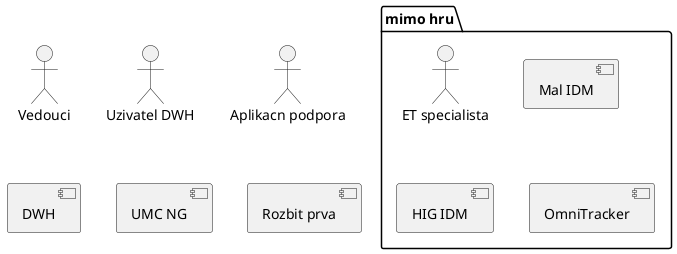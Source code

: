 {
  "sha1": "7pad7gzjbdxlhtj9r5kuy28wniqoutr",
  "insertion": {
    "when": "2024-05-30T20:48:21.250Z",
    "user": "plantuml@gmail.com"
  }
}
@startuml
actor Lead as "Vedouci"
actor Analyst as "Uzivatel DWH"
actor AP as "Aplikacn podpora"
component DWH
component UCM as "UMC NG"
package out as "mimo hru" {
  actor ET as "ET specialista"
  component mIDM as "Mal IDM"
  component IDM as "HIG IDM"
  component OmniTracker
}
component PRVA as "Rozbit prva"
@enduml */
